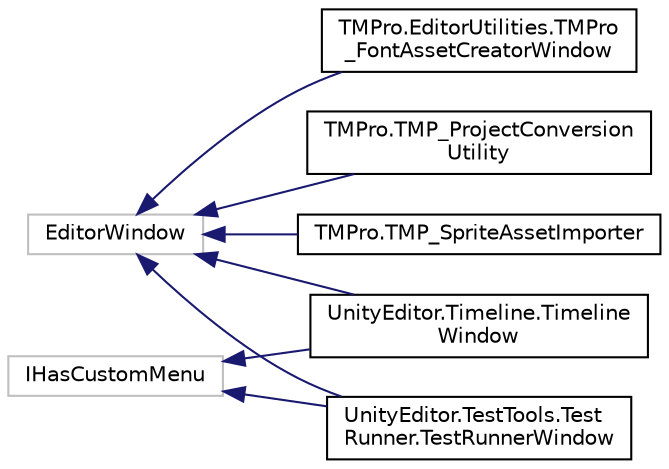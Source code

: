digraph "Graphical Class Hierarchy"
{
 // LATEX_PDF_SIZE
  edge [fontname="Helvetica",fontsize="10",labelfontname="Helvetica",labelfontsize="10"];
  node [fontname="Helvetica",fontsize="10",shape=record];
  rankdir="LR";
  Node531 [label="EditorWindow",height=0.2,width=0.4,color="grey75", fillcolor="white", style="filled",tooltip=" "];
  Node531 -> Node532 [dir="back",color="midnightblue",fontsize="10",style="solid",fontname="Helvetica"];
  Node532 [label="TMPro.EditorUtilities.TMPro\l_FontAssetCreatorWindow",height=0.2,width=0.4,color="black", fillcolor="white", style="filled",URL="$class_t_m_pro_1_1_editor_utilities_1_1_t_m_pro___font_asset_creator_window.html",tooltip=" "];
  Node531 -> Node533 [dir="back",color="midnightblue",fontsize="10",style="solid",fontname="Helvetica"];
  Node533 [label="TMPro.TMP_ProjectConversion\lUtility",height=0.2,width=0.4,color="black", fillcolor="white", style="filled",URL="$class_t_m_pro_1_1_t_m_p___project_conversion_utility.html",tooltip=" "];
  Node531 -> Node534 [dir="back",color="midnightblue",fontsize="10",style="solid",fontname="Helvetica"];
  Node534 [label="TMPro.TMP_SpriteAssetImporter",height=0.2,width=0.4,color="black", fillcolor="white", style="filled",URL="$class_t_m_pro_1_1_t_m_p___sprite_asset_importer.html",tooltip=" "];
  Node531 -> Node0 [dir="back",color="midnightblue",fontsize="10",style="solid",fontname="Helvetica"];
  Node0 [label="UnityEditor.TestTools.Test\lRunner.TestRunnerWindow",height=0.2,width=0.4,color="black", fillcolor="white", style="filled",URL="$class_unity_editor_1_1_test_tools_1_1_test_runner_1_1_test_runner_window.html",tooltip="The TestRunnerWindow class is repsonsible for drawing the Test Runner window."];
  Node531 -> Node413 [dir="back",color="midnightblue",fontsize="10",style="solid",fontname="Helvetica"];
  Node413 [label="UnityEditor.Timeline.Timeline\lWindow",height=0.2,width=0.4,color="black", fillcolor="white", style="filled",URL="$class_unity_editor_1_1_timeline_1_1_timeline_window.html",tooltip=" "];
  Node411 [label="IHasCustomMenu",height=0.2,width=0.4,color="grey75", fillcolor="white", style="filled",tooltip=" "];
  Node411 -> Node0 [dir="back",color="midnightblue",fontsize="10",style="solid",fontname="Helvetica"];
  Node411 -> Node413 [dir="back",color="midnightblue",fontsize="10",style="solid",fontname="Helvetica"];
}
